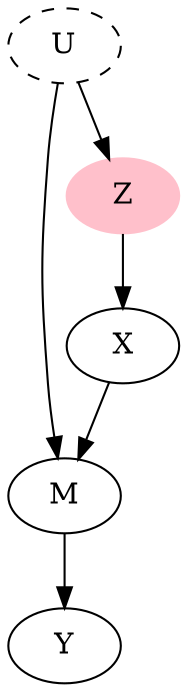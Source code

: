 digraph G5 {
    X->M;
    Z->X;
    U->Z,M;
    M->Y;
    Z[color=pink,style=filled];
    U[style=dashed];
}